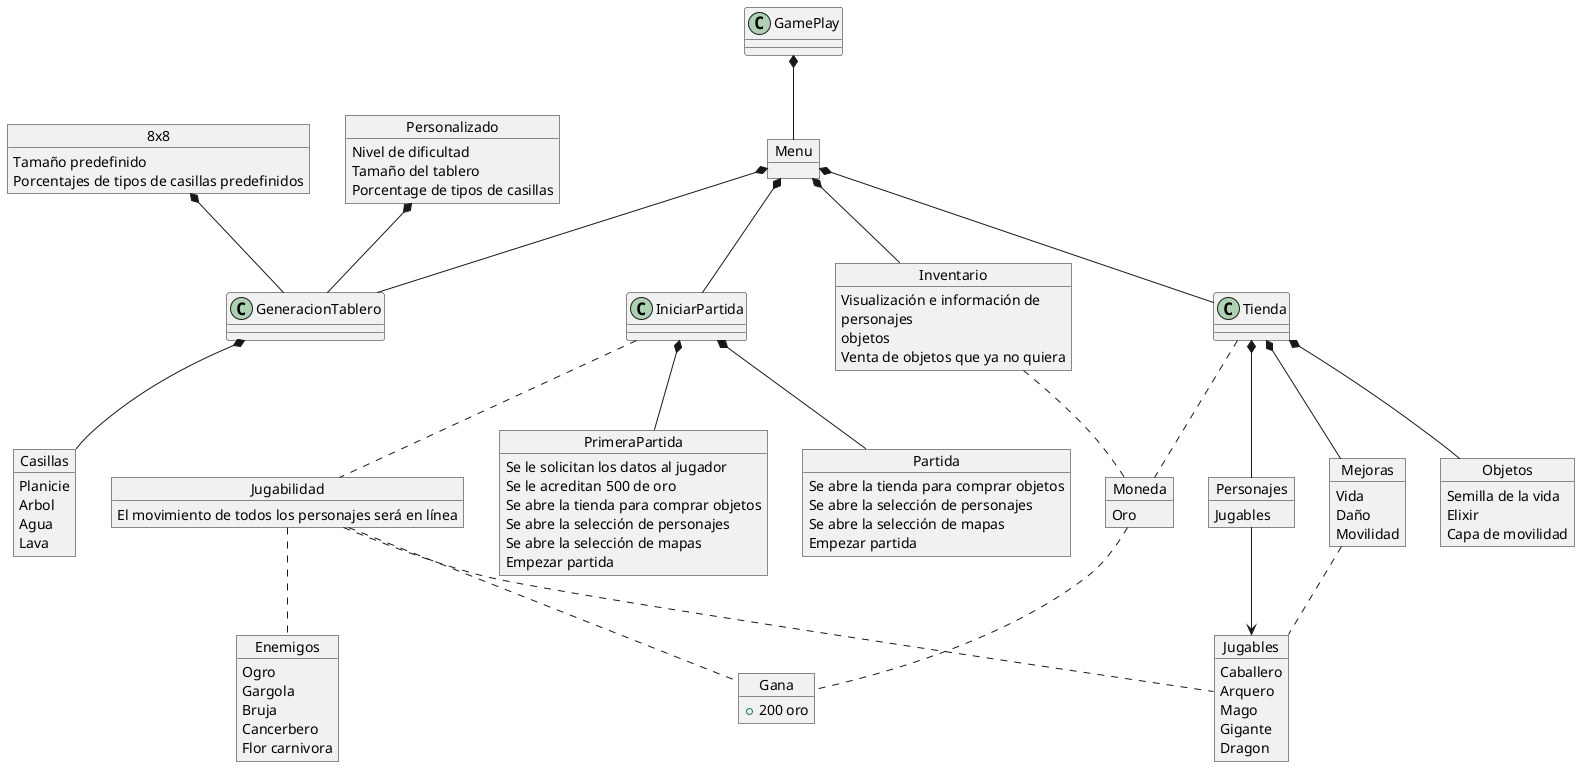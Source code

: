 @startuml Diagrama

object Menu {
    
}

object PrimeraPartida {
    Se le solicitan los datos al jugador
    Se le acreditan 500 de oro
    Se abre la tienda para comprar objetos
    Se abre la selección de personajes
    Se abre la selección de mapas
    Empezar partida
}

Object Partida {
    Se abre la tienda para comprar objetos
    Se abre la selección de personajes
    Se abre la selección de mapas
    Empezar partida
}

Object Gana {
    +200 oro
}

Object Jugabilidad {
    El movimiento de todos los personajes será en línea
}

Object Jugables {
    Caballero
    Arquero
    Mago
    Gigante
    Dragon
}

Object Enemigos {
    Ogro
    Gargola
    Bruja
    Cancerbero
    Flor carnivora
}

Object Casillas {
    Planicie
    Arbol
    Agua
    Lava
}

Object Personajes {
    Jugables
}

Object Objetos {
    Semilla de la vida
    Elixir
    Capa de movilidad
}

Object Mejoras {
    Vida
    Daño
    Movilidad
}

Object 8x8 {
    Tamaño predefinido
    Porcentajes de tipos de casillas predefinidos
}
Object Personalizado {
    Nivel de dificultad
    Tamaño del tablero
    Porcentage de tipos de casillas
}

Object Inventario {
    Visualización e información de
    personajes
    objetos
    Venta de objetos que ya no quiera
}

Object Moneda {
    Oro
}

Menu -up-* GamePlay 

IniciarPartida -up-* Menu
Tienda -up-* Menu
GeneracionTablero -up-* Menu
Inventario -up-* Menu

PrimeraPartida -up-* IniciarPartida
Partida -up-* IniciarPartida

Jugabilidad .up. IniciarPartida
Jugables .up. Jugabilidad
Enemigos .up. Jugabilidad
Gana .up. Jugabilidad
Gana .left. Moneda

Personajes -up-* Tienda
Objetos -up-* Tienda
Mejoras -up-* Tienda
Mejoras .. Jugables
Personajes --> Jugables

GeneracionTablero -up-* Personalizado
GeneracionTablero -up-* 8x8
Casillas -up-* GeneracionTablero

Tienda .. Moneda
Inventario .. Moneda

@enduml